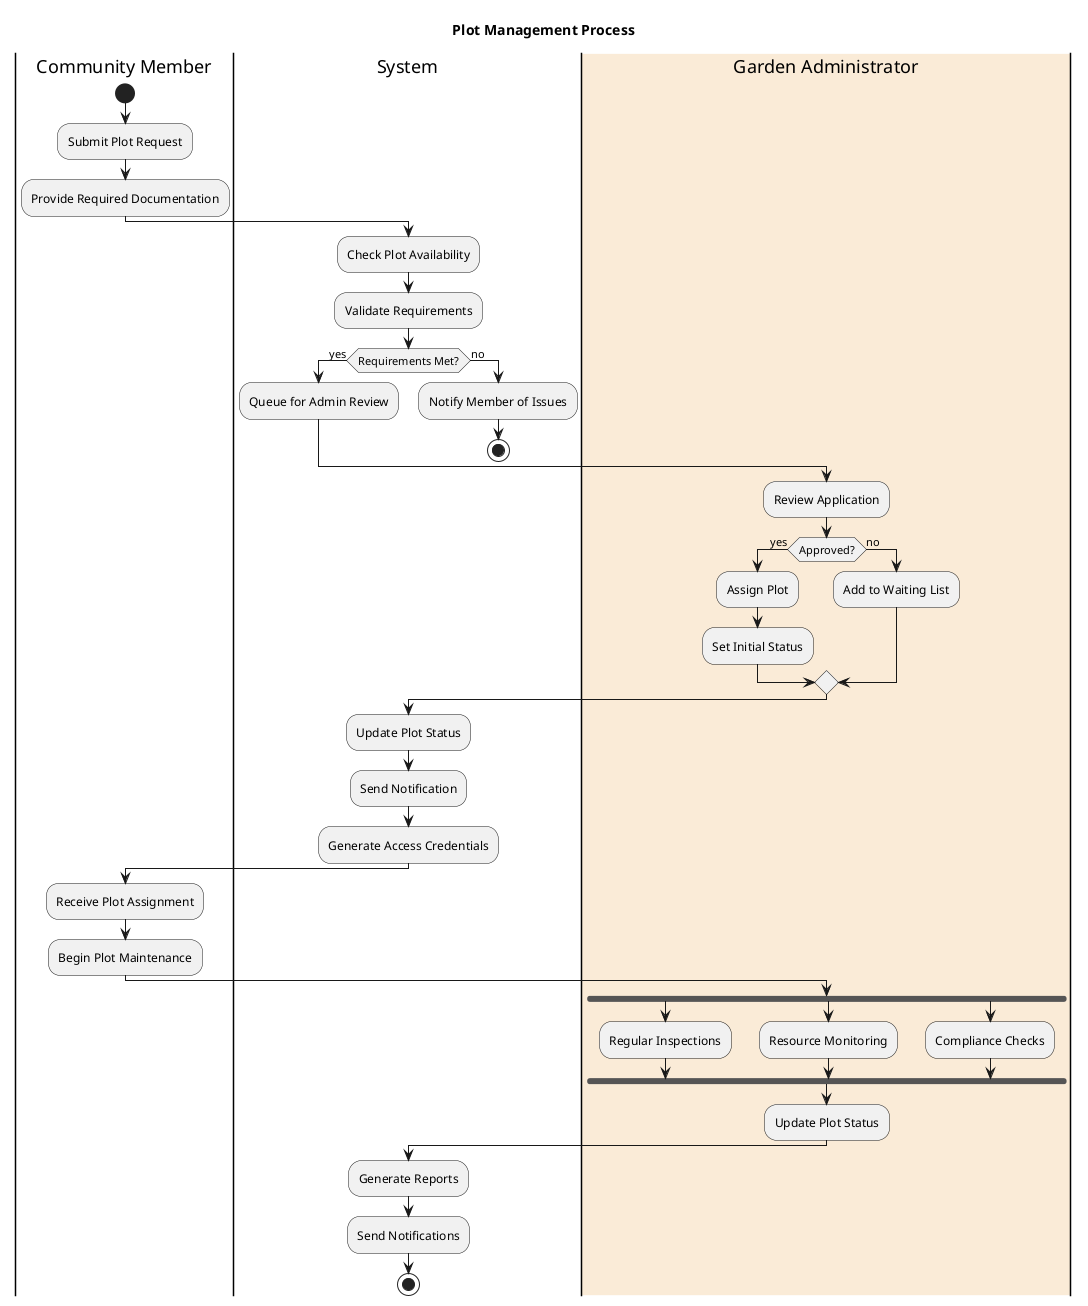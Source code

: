 @startuml
!define BPMN(x) <b>x</b>
title Plot Management Process

|Community Member|
start
:Submit Plot Request;
:Provide Required Documentation;

|System|
:Check Plot Availability;
:Validate Requirements;
if (Requirements Met?) then (yes)
  :Queue for Admin Review;
else (no)
  :Notify Member of Issues;
  stop
endif

|Garden Administrator|
:Review Application;
if (Approved?) then (yes)
  :Assign Plot;
  :Set Initial Status;
else (no)
  :Add to Waiting List;
endif

|System|
:Update Plot Status;
:Send Notification;
:Generate Access Credentials;

|Community Member|
:Receive Plot Assignment;
:Begin Plot Maintenance;

|#AntiqueWhite|Garden Administrator|
fork
  :Regular Inspections;
fork again
  :Resource Monitoring;
fork again
  :Compliance Checks;
end fork
:Update Plot Status;

|System|
:Generate Reports;
:Send Notifications;
stop

@enduml 